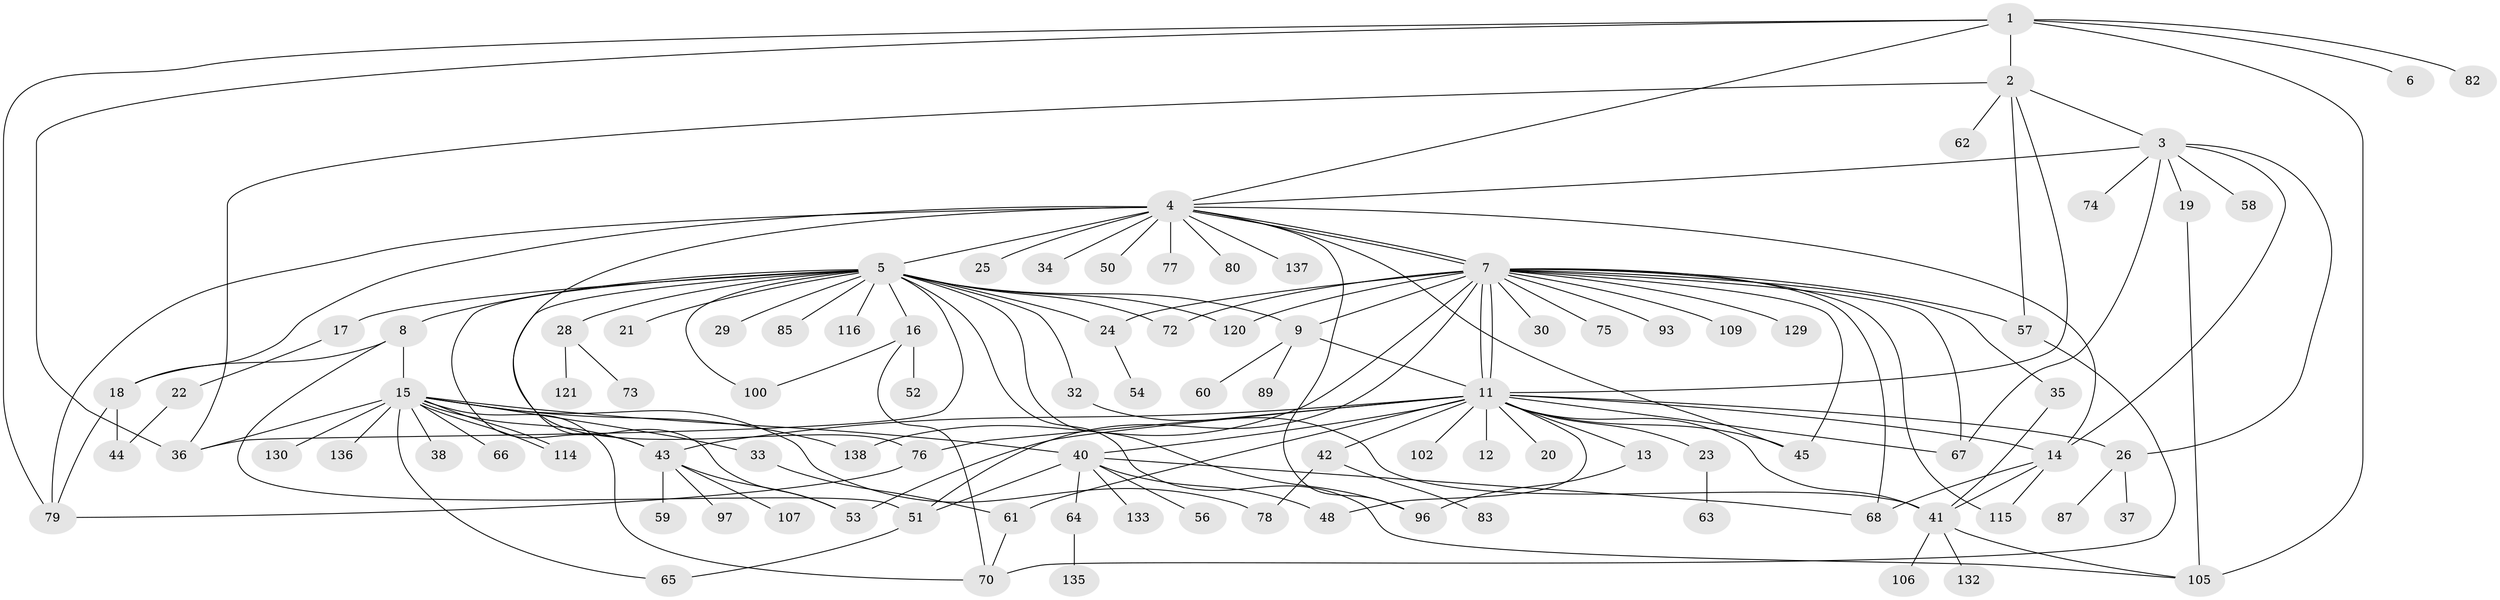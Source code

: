 // original degree distribution, {7: 0.03597122302158273, 6: 0.02158273381294964, 9: 0.007194244604316547, 18: 0.007194244604316547, 10: 0.007194244604316547, 1: 0.460431654676259, 22: 0.007194244604316547, 4: 0.08633093525179857, 12: 0.007194244604316547, 20: 0.007194244604316547, 2: 0.2302158273381295, 15: 0.007194244604316547, 3: 0.10071942446043165, 8: 0.007194244604316547, 5: 0.007194244604316547}
// Generated by graph-tools (version 1.1) at 2025/18/03/04/25 18:18:12]
// undirected, 97 vertices, 150 edges
graph export_dot {
graph [start="1"]
  node [color=gray90,style=filled];
  1;
  2;
  3 [super="+71+88"];
  4 [super="+55"];
  5 [super="+10"];
  6;
  7 [super="+47+27"];
  8;
  9;
  11 [super="+46+110+127+90+103+69"];
  12;
  13;
  14 [super="+31"];
  15;
  16;
  17;
  18;
  19;
  20;
  21;
  22 [super="+125"];
  23;
  24 [super="+39"];
  25;
  26;
  28;
  29;
  30;
  32;
  33;
  34;
  35;
  36 [super="+131+91+94+86+49"];
  37;
  38;
  40;
  41;
  42;
  43;
  44;
  45;
  48;
  50;
  51 [super="+84+81"];
  52;
  53 [super="+122+134"];
  54;
  56;
  57;
  58;
  59;
  60;
  61 [super="+99"];
  62;
  63;
  64;
  65 [super="+101"];
  66;
  67;
  68;
  70 [super="+92+124"];
  72;
  73;
  74;
  75;
  76 [super="+139+104"];
  77;
  78;
  79 [super="+113"];
  80;
  82;
  83;
  85;
  87 [super="+98+117+111"];
  89;
  93;
  96;
  97;
  100;
  102;
  105 [super="+108"];
  106;
  107;
  109;
  114;
  115 [super="+123"];
  116;
  120;
  121;
  129;
  130;
  132;
  133;
  135;
  136;
  137;
  138;
  1 -- 2;
  1 -- 4;
  1 -- 6;
  1 -- 79;
  1 -- 82;
  1 -- 105;
  1 -- 36;
  2 -- 3;
  2 -- 57;
  2 -- 62;
  2 -- 11;
  2 -- 36;
  3 -- 4;
  3 -- 14;
  3 -- 19;
  3 -- 26;
  3 -- 58;
  3 -- 74;
  3 -- 67;
  4 -- 5;
  4 -- 7;
  4 -- 7;
  4 -- 14;
  4 -- 18;
  4 -- 25;
  4 -- 34;
  4 -- 45;
  4 -- 50;
  4 -- 77;
  4 -- 79;
  4 -- 80;
  4 -- 96;
  4 -- 137;
  4 -- 76;
  5 -- 8;
  5 -- 9;
  5 -- 17;
  5 -- 72;
  5 -- 85;
  5 -- 96;
  5 -- 120;
  5 -- 32;
  5 -- 36;
  5 -- 100;
  5 -- 105;
  5 -- 43;
  5 -- 16;
  5 -- 116;
  5 -- 21;
  5 -- 24;
  5 -- 28;
  5 -- 29;
  5 -- 53;
  7 -- 9 [weight=2];
  7 -- 11;
  7 -- 11;
  7 -- 30;
  7 -- 35;
  7 -- 45;
  7 -- 57;
  7 -- 67;
  7 -- 68;
  7 -- 72;
  7 -- 75;
  7 -- 93;
  7 -- 109;
  7 -- 115;
  7 -- 120;
  7 -- 129;
  7 -- 138;
  7 -- 51;
  7 -- 24 [weight=2];
  8 -- 15;
  8 -- 18;
  8 -- 51;
  9 -- 11;
  9 -- 60;
  9 -- 89;
  11 -- 12;
  11 -- 13;
  11 -- 20;
  11 -- 23;
  11 -- 41;
  11 -- 42;
  11 -- 45;
  11 -- 48;
  11 -- 67;
  11 -- 76;
  11 -- 53;
  11 -- 102;
  11 -- 40;
  11 -- 26;
  11 -- 14;
  11 -- 61;
  11 -- 43;
  13 -- 96;
  14 -- 41;
  14 -- 68;
  14 -- 115;
  15 -- 33;
  15 -- 38;
  15 -- 40;
  15 -- 43;
  15 -- 66;
  15 -- 70;
  15 -- 78;
  15 -- 114;
  15 -- 114;
  15 -- 130;
  15 -- 136;
  15 -- 138;
  15 -- 36;
  15 -- 65;
  16 -- 52;
  16 -- 70;
  16 -- 100;
  17 -- 22;
  18 -- 44;
  18 -- 79;
  19 -- 105;
  22 -- 44;
  23 -- 63;
  24 -- 54;
  26 -- 37;
  26 -- 87;
  28 -- 73;
  28 -- 121;
  32 -- 41;
  33 -- 61;
  35 -- 41;
  40 -- 48;
  40 -- 51;
  40 -- 56;
  40 -- 64;
  40 -- 68;
  40 -- 133;
  41 -- 106;
  41 -- 132;
  41 -- 105;
  42 -- 78;
  42 -- 83;
  43 -- 53;
  43 -- 59;
  43 -- 97;
  43 -- 107;
  51 -- 65;
  57 -- 70;
  61 -- 70;
  64 -- 135;
  76 -- 79;
}
